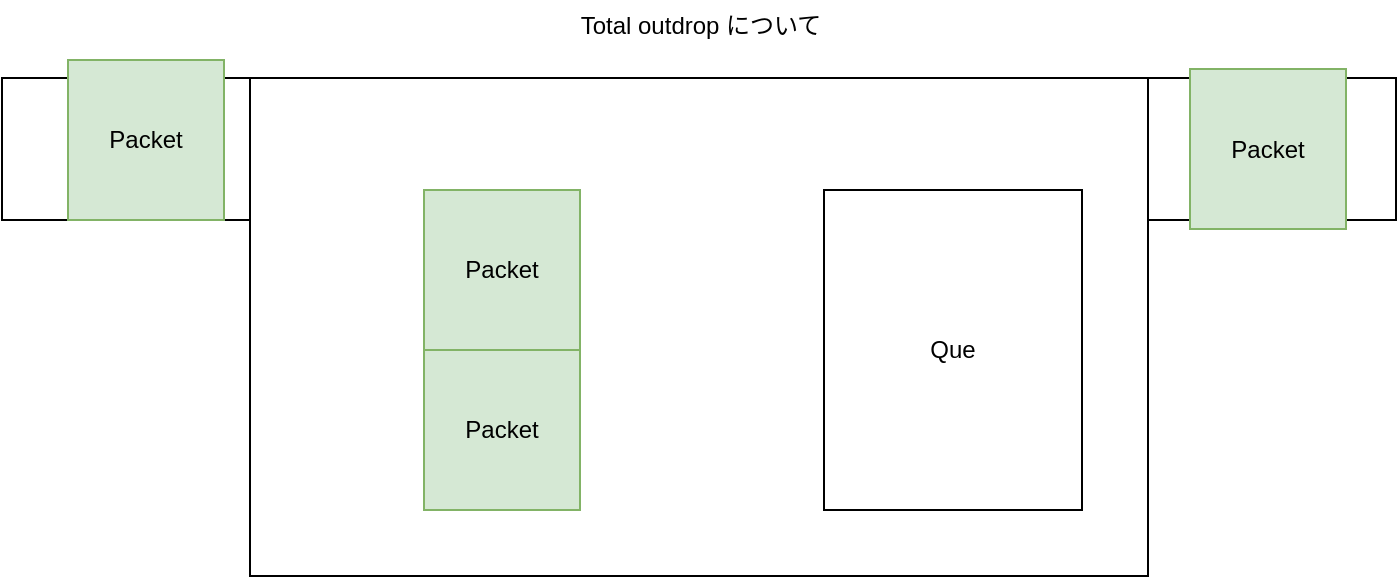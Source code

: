 <mxfile version="21.6.5" type="github">
  <diagram name="ページ1" id="5YMvcwKHLr_hJrbheGe3">
    <mxGraphModel dx="840" dy="1165" grid="0" gridSize="10" guides="1" tooltips="1" connect="1" arrows="1" fold="1" page="1" pageScale="1" pageWidth="827" pageHeight="1169" math="0" shadow="0">
      <root>
        <mxCell id="0" />
        <mxCell id="1" parent="0" />
        <mxCell id="lo2bIMTGq6hck81unSiq-1" value="" style="rounded=0;whiteSpace=wrap;html=1;" parent="1" vertex="1">
          <mxGeometry x="165" y="155" width="449" height="249" as="geometry" />
        </mxCell>
        <mxCell id="lo2bIMTGq6hck81unSiq-2" value="OUT" style="rounded=0;whiteSpace=wrap;html=1;" parent="1" vertex="1">
          <mxGeometry x="614" y="155" width="124" height="71" as="geometry" />
        </mxCell>
        <mxCell id="lo2bIMTGq6hck81unSiq-3" value="Packet" style="whiteSpace=wrap;html=1;fillColor=#d5e8d4;strokeColor=#82b366;" parent="1" vertex="1">
          <mxGeometry x="252" y="291" width="78" height="80" as="geometry" />
        </mxCell>
        <mxCell id="lo2bIMTGq6hck81unSiq-4" value="Que" style="whiteSpace=wrap;html=1;" parent="1" vertex="1">
          <mxGeometry x="452" y="211" width="129" height="160" as="geometry" />
        </mxCell>
        <mxCell id="lo2bIMTGq6hck81unSiq-6" value="Total outdrop について" style="text;html=1;align=center;verticalAlign=middle;resizable=0;points=[];autosize=1;strokeColor=none;fillColor=none;" parent="1" vertex="1">
          <mxGeometry x="320" y="116" width="139" height="26" as="geometry" />
        </mxCell>
        <mxCell id="lo2bIMTGq6hck81unSiq-8" value="IN" style="rounded=0;whiteSpace=wrap;html=1;" parent="1" vertex="1">
          <mxGeometry x="41" y="155" width="124" height="71" as="geometry" />
        </mxCell>
        <mxCell id="lo2bIMTGq6hck81unSiq-9" value="Packet" style="whiteSpace=wrap;html=1;fillColor=#d5e8d4;strokeColor=#82b366;" parent="1" vertex="1">
          <mxGeometry x="635" y="150.5" width="78" height="80" as="geometry" />
        </mxCell>
        <mxCell id="lo2bIMTGq6hck81unSiq-10" value="Packet" style="whiteSpace=wrap;html=1;fillColor=#d5e8d4;strokeColor=#82b366;" parent="1" vertex="1">
          <mxGeometry x="252" y="211" width="78" height="80" as="geometry" />
        </mxCell>
        <mxCell id="NIk1nC7qE0hckVJe5Dj5-1" value="Packet" style="whiteSpace=wrap;html=1;fillColor=#d5e8d4;strokeColor=#82b366;" vertex="1" parent="1">
          <mxGeometry x="74" y="146" width="78" height="80" as="geometry" />
        </mxCell>
      </root>
    </mxGraphModel>
  </diagram>
</mxfile>

